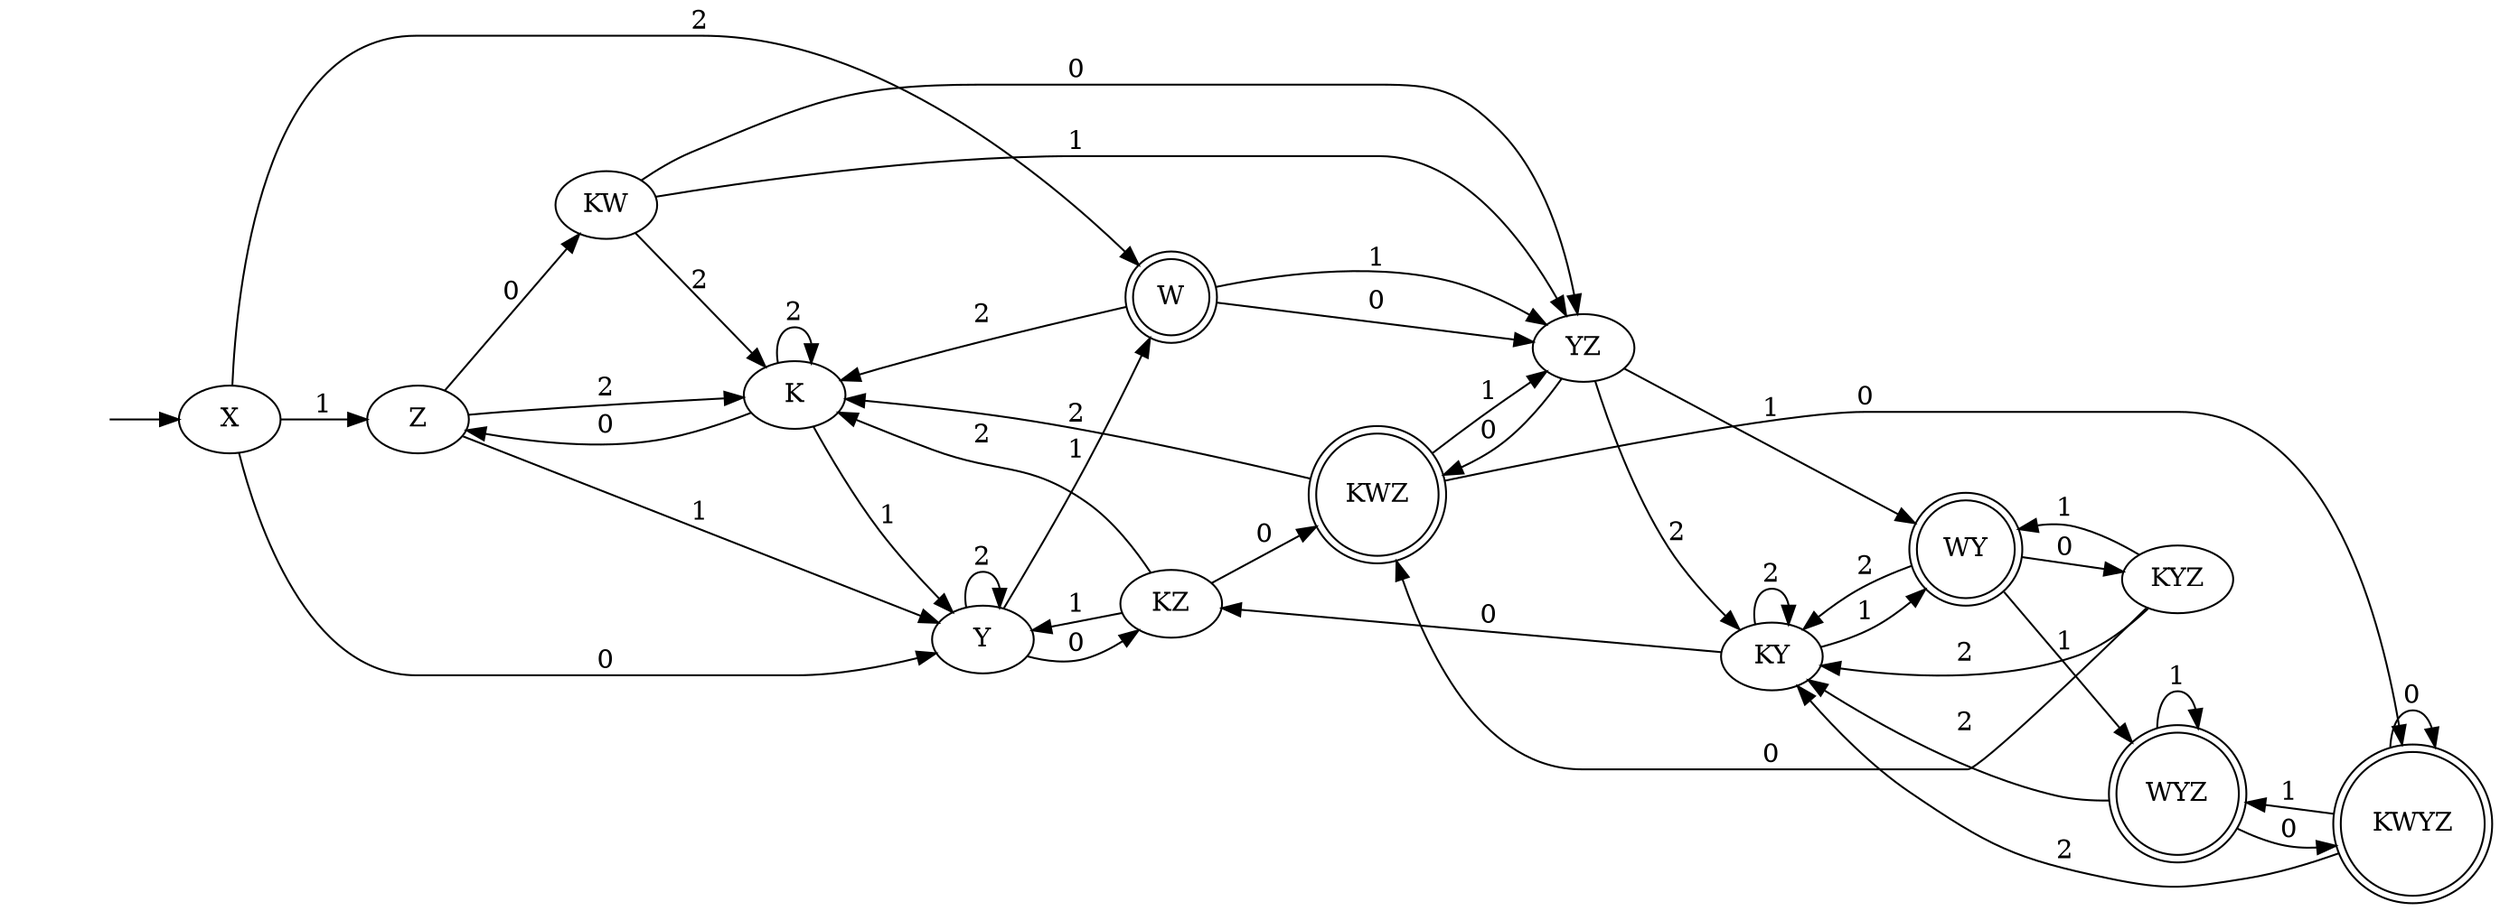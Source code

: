 digraph automata {
    rankdir=LR;
    "" [shape=none];
    "" -> X;
    YZ [label="YZ"];
    YZ -> KWZ [label="0"];
    YZ -> WY [label="1"];
    YZ -> KY [label="2"];
    WY [label="WY", shape=doublecircle];
    WY -> KYZ [label="0"];
    WY -> WYZ [label="1"];
    WY -> KY [label="2"];
    K [label="K"];
    K -> Z [label="0"];
    K -> Y [label="1"];
    K -> K [label="2"];
    KW [label="KW"];
    KW -> YZ [label="0"];
    KW -> YZ [label="1"];
    KW -> K [label="2"];
    KYZ [label="KYZ"];
    KYZ -> KWZ [label="0"];
    KYZ -> WY [label="1"];
    KYZ -> KY [label="2"];
    KY [label="KY"];
    KY -> KZ [label="0"];
    KY -> WY [label="1"];
    KY -> KY [label="2"];
    KWYZ [label="KWYZ", shape=doublecircle];
    KWYZ -> KWYZ [label="0"];
    KWYZ -> WYZ [label="1"];
    KWYZ -> KY [label="2"];
    KZ [label="KZ"];
    KZ -> KWZ [label="0"];
    KZ -> Y [label="1"];
    KZ -> K [label="2"];
    KWZ [label="KWZ", shape=doublecircle];
    KWZ -> KWYZ [label="0"];
    KWZ -> YZ [label="1"];
    KWZ -> K [label="2"];
    W [label="W", shape=doublecircle];
    W -> YZ [label="0"];
    W -> YZ [label="1"];
    W -> K [label="2"];
    X [label="X"];
    X -> Y [label="0"];
    X -> Z [label="1"];
    X -> W [label="2"];
    Y [label="Y"];
    Y -> KZ [label="0"];
    Y -> W [label="1"];
    Y -> Y [label="2"];
    WYZ [label="WYZ", shape=doublecircle];
    WYZ -> KWYZ [label="0"];
    WYZ -> WYZ [label="1"];
    WYZ -> KY [label="2"];
    Z [label="Z"];
    Z -> KW [label="0"];
    Z -> Y [label="1"];
    Z -> K [label="2"];
}